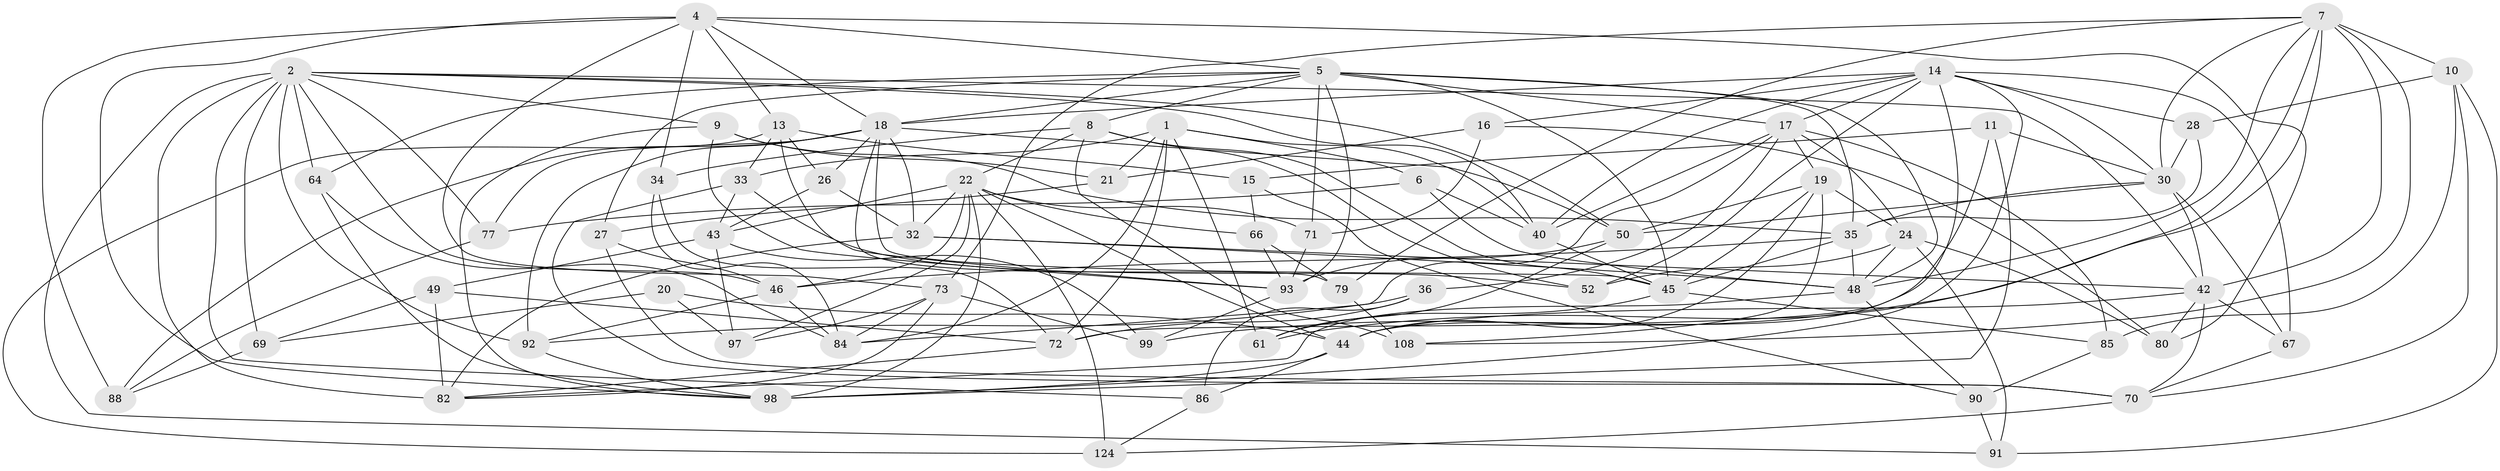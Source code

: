 // original degree distribution, {4: 1.0}
// Generated by graph-tools (version 1.1) at 2025/16/03/09/25 04:16:34]
// undirected, 66 vertices, 187 edges
graph export_dot {
graph [start="1"]
  node [color=gray90,style=filled];
  1 [super="+38+12"];
  2 [super="+130+3+65"];
  4 [super="+47"];
  5 [super="+107+119+29"];
  6;
  7 [super="+102+25"];
  8 [super="+55"];
  9 [super="+54"];
  10 [super="+83"];
  11;
  13 [super="+41"];
  14 [super="+104+103"];
  15;
  16;
  17 [super="+39+89"];
  18 [super="+111+56+23"];
  19 [super="+57"];
  20;
  21;
  22 [super="+74+31"];
  24 [super="+37"];
  26;
  27;
  28;
  30 [super="+78+116"];
  32 [super="+51"];
  33 [super="+131"];
  34;
  35 [super="+117+53+62"];
  36;
  40 [super="+59"];
  42 [super="+123+96"];
  43 [super="+95"];
  44 [super="+58+63"];
  45 [super="+76+132"];
  46 [super="+112"];
  48 [super="+100"];
  49;
  50 [super="+81"];
  52;
  61;
  64;
  66;
  67;
  69;
  70 [super="+75"];
  71;
  72 [super="+120"];
  73 [super="+87"];
  77;
  79;
  80;
  82 [super="+106+94"];
  84 [super="+113"];
  85;
  86;
  88;
  90;
  91;
  92 [super="+105"];
  93 [super="+128+118"];
  97;
  98 [super="+114+109"];
  99;
  108;
  124;
  1 -- 72;
  1 -- 6;
  1 -- 33 [weight=2];
  1 -- 84;
  1 -- 61;
  1 -- 40;
  1 -- 21;
  2 -- 64;
  2 -- 9;
  2 -- 92;
  2 -- 82 [weight=3];
  2 -- 69;
  2 -- 86;
  2 -- 91;
  2 -- 50;
  2 -- 40;
  2 -- 77;
  2 -- 46;
  2 -- 42;
  4 -- 80;
  4 -- 18;
  4 -- 73;
  4 -- 34;
  4 -- 98;
  4 -- 5;
  4 -- 88;
  4 -- 13;
  5 -- 17;
  5 -- 64;
  5 -- 48;
  5 -- 71;
  5 -- 45;
  5 -- 35;
  5 -- 18;
  5 -- 8;
  5 -- 27;
  5 -- 93 [weight=2];
  6 -- 77;
  6 -- 40;
  6 -- 48;
  7 -- 42;
  7 -- 99;
  7 -- 108;
  7 -- 30;
  7 -- 73;
  7 -- 48;
  7 -- 10 [weight=2];
  7 -- 61;
  7 -- 79;
  8 -- 34;
  8 -- 108;
  8 -- 52;
  8 -- 45;
  8 -- 22;
  9 -- 21;
  9 -- 35 [weight=2];
  9 -- 98;
  9 -- 93;
  10 -- 85;
  10 -- 70;
  10 -- 91;
  10 -- 28;
  11 -- 15;
  11 -- 30;
  11 -- 72;
  11 -- 98;
  13 -- 124;
  13 -- 15;
  13 -- 33;
  13 -- 26;
  13 -- 93;
  14 -- 16;
  14 -- 17;
  14 -- 67;
  14 -- 98 [weight=2];
  14 -- 18 [weight=2];
  14 -- 52;
  14 -- 30;
  14 -- 40;
  14 -- 44;
  14 -- 28;
  15 -- 66;
  15 -- 90;
  16 -- 71;
  16 -- 21;
  16 -- 80;
  17 -- 24;
  17 -- 84;
  17 -- 85;
  17 -- 19;
  17 -- 36;
  17 -- 40;
  18 -- 26;
  18 -- 45;
  18 -- 92;
  18 -- 32;
  18 -- 50;
  18 -- 88;
  18 -- 77;
  18 -- 79;
  19 -- 50;
  19 -- 45;
  19 -- 108;
  19 -- 44;
  19 -- 24;
  20 -- 69;
  20 -- 97;
  20 -- 44 [weight=2];
  21 -- 27;
  22 -- 97;
  22 -- 32;
  22 -- 66;
  22 -- 98;
  22 -- 71;
  22 -- 44;
  22 -- 43;
  22 -- 124;
  22 -- 46;
  24 -- 91;
  24 -- 80;
  24 -- 48;
  24 -- 52;
  26 -- 32;
  26 -- 43;
  27 -- 70;
  27 -- 46;
  28 -- 30;
  28 -- 35;
  30 -- 50;
  30 -- 67;
  30 -- 35;
  30 -- 42;
  32 -- 82;
  32 -- 48;
  32 -- 42;
  33 -- 52;
  33 -- 70;
  33 -- 43;
  34 -- 72;
  34 -- 84;
  35 -- 48;
  35 -- 45;
  35 -- 46;
  36 -- 86;
  36 -- 72;
  36 -- 92;
  40 -- 45;
  42 -- 44;
  42 -- 80;
  42 -- 67;
  42 -- 70;
  43 -- 99;
  43 -- 97;
  43 -- 49;
  44 -- 86;
  44 -- 98;
  45 -- 85;
  45 -- 61;
  46 -- 84;
  46 -- 92;
  48 -- 90;
  48 -- 82;
  49 -- 69;
  49 -- 72;
  49 -- 82;
  50 -- 61;
  50 -- 93;
  64 -- 84;
  64 -- 98;
  66 -- 79;
  66 -- 93;
  67 -- 70;
  69 -- 88;
  70 -- 124;
  71 -- 93;
  72 -- 82;
  73 -- 97;
  73 -- 84;
  73 -- 99;
  73 -- 82;
  77 -- 88;
  79 -- 108;
  85 -- 90;
  86 -- 124;
  90 -- 91;
  92 -- 98 [weight=2];
  93 -- 99;
}
